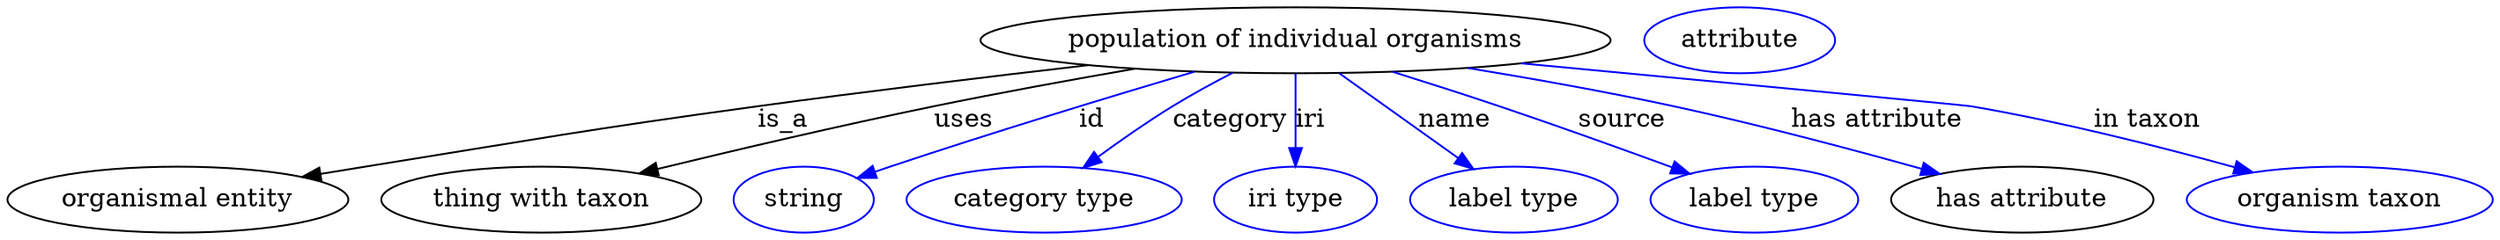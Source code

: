digraph {
	graph [bb="0,0,1099.4,123"];
	node [label="\N"];
	"population of individual organisms"	 [height=0.5,
		label="population of individual organisms",
		pos="569.79,105",
		width=3.7552];
	"organismal entity"	 [height=0.5,
		pos="72.794,18",
		width=2.022];
	"population of individual organisms" -> "organismal entity"	 [label=is_a,
		lp="342.79,61.5",
		pos="e,127,30.152 477.56,91.799 433.4,85.287 379.8,77.103 331.79,69 252.89,55.681 233.22,51.914 154.79,36 149.03,34.83 143.04,33.582 \
137.05,32.309"];
	"thing with taxon"	 [height=0.5,
		pos="232.79,18",
		width=1.9137];
	"population of individual organisms" -> "thing with taxon"	 [label=uses,
		lp="423.79,61.5",
		pos="e,278.23,31.672 498.81,89.676 471.53,83.564 440.14,76.261 411.79,69 370.02,58.298 323.16,44.895 287.86,34.514"];
	id	 [color=blue,
		height=0.5,
		label=string,
		pos="349.79,18",
		width=0.84854];
	"population of individual organisms" -> id	 [color=blue,
		label=id,
		lp="474.29,61.5",
		pos="e,374.24,29.264 523.26,87.991 486.75,74.444 434.75,54.714 389.79,36 387.74,35.144 385.63,34.249 383.51,33.334",
		style=solid];
	category	 [color=blue,
		height=0.5,
		label="category type",
		pos="456.79,18",
		width=1.6249];
	"population of individual organisms" -> category	 [color=blue,
		label=category,
		lp="542.29,61.5",
		pos="e,476.87,35.152 543.84,87.235 535.73,81.534 526.81,75.112 518.79,69 507.4,60.312 495.16,50.378 484.59,41.599",
		style=solid];
	iri	 [color=blue,
		height=0.5,
		label="iri type",
		pos="569.79,18",
		width=1.011];
	"population of individual organisms" -> iri	 [color=blue,
		label=iri,
		lp="576.29,61.5",
		pos="e,569.79,36.003 569.79,86.974 569.79,75.192 569.79,59.561 569.79,46.158",
		style=solid];
	name	 [color=blue,
		height=0.5,
		label="label type",
		pos="669.79,18",
		width=1.2638];
	"population of individual organisms" -> name	 [color=blue,
		label=name,
		lp="641.29,61.5",
		pos="e,650.79,34.532 590.51,86.974 605.75,73.714 626.6,55.579 643.09,41.233",
		style=solid];
	source	 [color=blue,
		height=0.5,
		label="label type",
		pos="778.79,18",
		width=1.2638];
	"population of individual organisms" -> source	 [color=blue,
		label=source,
		lp="711.79,61.5",
		pos="e,748.34,31.471 613.88,87.881 628.81,81.996 645.57,75.301 660.79,69 686.96,58.174 716.17,45.552 738.99,35.573",
		style=solid];
	"has attribute"	 [height=0.5,
		pos="895.79,18",
		width=1.4985];
	"population of individual organisms" -> "has attribute"	 [color=blue,
		label="has attribute",
		lp="817.29,61.5",
		pos="e,858.1,30.913 644.83,89.994 672.88,84.001 704.92,76.697 733.79,69 772.78,58.606 816.38,44.751 848.51,34.106",
		style=solid];
	"in taxon"	 [color=blue,
		height=0.5,
		label="organism taxon",
		pos="1033.8,18",
		width=1.8234];
	"population of individual organisms" -> "in taxon"	 [color=blue,
		label="in taxon",
		lp="937.29,61.5",
		pos="e,991.93,31.884 668.35,92.638 749.78,82.411 852.44,69.481 854.79,69 898.35,60.099 946.78,46.037 982.27,34.931",
		style=solid];
	"organismal entity_has attribute"	 [color=blue,
		height=0.5,
		label=attribute,
		pos="762.79,105",
		width=1.1193];
}
